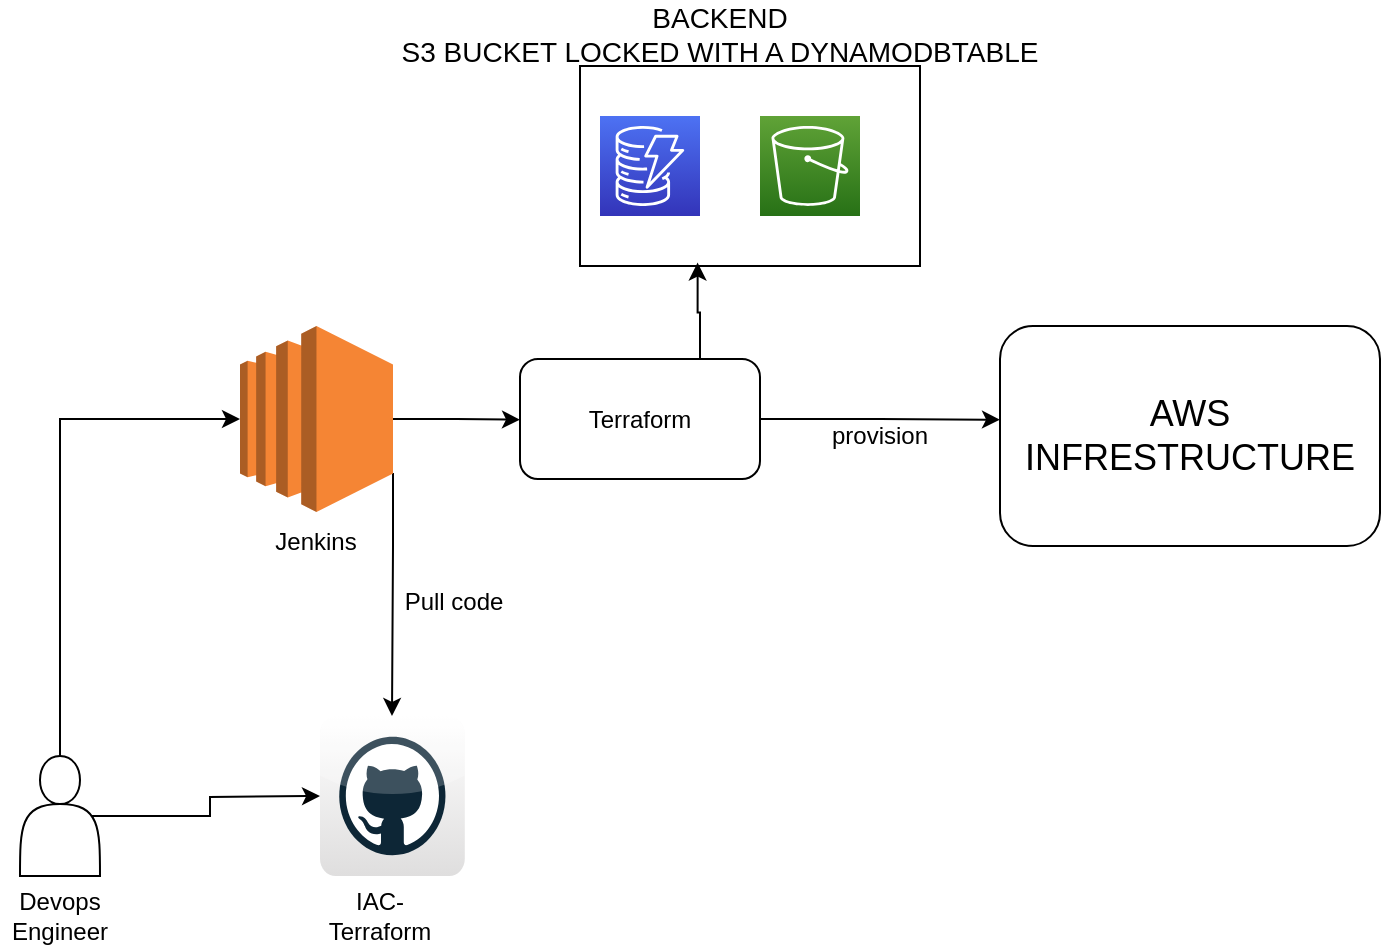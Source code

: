 <mxfile version="21.3.7" type="github">
  <diagram id="C5RBs43oDa-KdzZeNtuy" name="Page-1">
    <mxGraphModel dx="1774" dy="1096" grid="1" gridSize="10" guides="1" tooltips="1" connect="1" arrows="1" fold="1" page="1" pageScale="1" pageWidth="827" pageHeight="1169" math="0" shadow="0">
      <root>
        <mxCell id="WIyWlLk6GJQsqaUBKTNV-0" />
        <mxCell id="WIyWlLk6GJQsqaUBKTNV-1" parent="WIyWlLk6GJQsqaUBKTNV-0" />
        <mxCell id="8Vt_5J74K0emihzSlpB0-21" value="" style="rounded=0;whiteSpace=wrap;html=1;" vertex="1" parent="WIyWlLk6GJQsqaUBKTNV-1">
          <mxGeometry x="360" y="180" width="170" height="100" as="geometry" />
        </mxCell>
        <mxCell id="8Vt_5J74K0emihzSlpB0-13" style="edgeStyle=orthogonalEdgeStyle;rounded=0;orthogonalLoop=1;jettySize=auto;html=1;exitX=0.9;exitY=0.5;exitDx=0;exitDy=0;exitPerimeter=0;entryX=0;entryY=0.5;entryDx=0;entryDy=0;entryPerimeter=0;" edge="1" parent="WIyWlLk6GJQsqaUBKTNV-1" source="8Vt_5J74K0emihzSlpB0-3">
          <mxGeometry relative="1" as="geometry">
            <mxPoint x="230" y="545.0" as="targetPoint" />
          </mxGeometry>
        </mxCell>
        <mxCell id="8Vt_5J74K0emihzSlpB0-17" style="edgeStyle=orthogonalEdgeStyle;rounded=0;orthogonalLoop=1;jettySize=auto;html=1;exitX=0.5;exitY=0;exitDx=0;exitDy=0;entryX=0;entryY=0.5;entryDx=0;entryDy=0;entryPerimeter=0;" edge="1" parent="WIyWlLk6GJQsqaUBKTNV-1" source="8Vt_5J74K0emihzSlpB0-3" target="8Vt_5J74K0emihzSlpB0-14">
          <mxGeometry relative="1" as="geometry" />
        </mxCell>
        <mxCell id="8Vt_5J74K0emihzSlpB0-3" value="" style="shape=actor;whiteSpace=wrap;html=1;" vertex="1" parent="WIyWlLk6GJQsqaUBKTNV-1">
          <mxGeometry x="80" y="525" width="40" height="60" as="geometry" />
        </mxCell>
        <mxCell id="8Vt_5J74K0emihzSlpB0-6" value="" style="sketch=0;points=[[0,0,0],[0.25,0,0],[0.5,0,0],[0.75,0,0],[1,0,0],[0,1,0],[0.25,1,0],[0.5,1,0],[0.75,1,0],[1,1,0],[0,0.25,0],[0,0.5,0],[0,0.75,0],[1,0.25,0],[1,0.5,0],[1,0.75,0]];outlineConnect=0;fontColor=#232F3E;gradientColor=#4D72F3;gradientDirection=north;fillColor=#3334B9;strokeColor=#ffffff;dashed=0;verticalLabelPosition=bottom;verticalAlign=top;align=center;html=1;fontSize=12;fontStyle=0;aspect=fixed;shape=mxgraph.aws4.resourceIcon;resIcon=mxgraph.aws4.dynamodb;" vertex="1" parent="WIyWlLk6GJQsqaUBKTNV-1">
          <mxGeometry x="370" y="205" width="50" height="50" as="geometry" />
        </mxCell>
        <mxCell id="8Vt_5J74K0emihzSlpB0-7" value="" style="sketch=0;points=[[0,0,0],[0.25,0,0],[0.5,0,0],[0.75,0,0],[1,0,0],[0,1,0],[0.25,1,0],[0.5,1,0],[0.75,1,0],[1,1,0],[0,0.25,0],[0,0.5,0],[0,0.75,0],[1,0.25,0],[1,0.5,0],[1,0.75,0]];outlineConnect=0;fontColor=#232F3E;gradientColor=#60A337;gradientDirection=north;fillColor=#277116;strokeColor=#ffffff;dashed=0;verticalLabelPosition=bottom;verticalAlign=top;align=center;html=1;fontSize=12;fontStyle=0;aspect=fixed;shape=mxgraph.aws4.resourceIcon;resIcon=mxgraph.aws4.s3;" vertex="1" parent="WIyWlLk6GJQsqaUBKTNV-1">
          <mxGeometry x="450" y="205" width="50" height="50" as="geometry" />
        </mxCell>
        <mxCell id="8Vt_5J74K0emihzSlpB0-8" value="Devops&lt;br&gt;Engineer" style="text;html=1;strokeColor=none;fillColor=none;align=center;verticalAlign=middle;whiteSpace=wrap;rounded=0;" vertex="1" parent="WIyWlLk6GJQsqaUBKTNV-1">
          <mxGeometry x="70" y="590" width="60" height="30" as="geometry" />
        </mxCell>
        <mxCell id="8Vt_5J74K0emihzSlpB0-10" value="IAC-&lt;br&gt;Terraform" style="text;html=1;strokeColor=none;fillColor=none;align=center;verticalAlign=middle;whiteSpace=wrap;rounded=0;" vertex="1" parent="WIyWlLk6GJQsqaUBKTNV-1">
          <mxGeometry x="230" y="590" width="60" height="30" as="geometry" />
        </mxCell>
        <mxCell id="8Vt_5J74K0emihzSlpB0-11" value="" style="dashed=0;outlineConnect=0;html=1;align=center;labelPosition=center;verticalLabelPosition=bottom;verticalAlign=top;shape=mxgraph.webicons.github;gradientColor=#DFDEDE" vertex="1" parent="WIyWlLk6GJQsqaUBKTNV-1">
          <mxGeometry x="230" y="505" width="72.4" height="80" as="geometry" />
        </mxCell>
        <mxCell id="8Vt_5J74K0emihzSlpB0-18" style="edgeStyle=orthogonalEdgeStyle;rounded=0;orthogonalLoop=1;jettySize=auto;html=1;exitX=1;exitY=0.79;exitDx=0;exitDy=0;exitPerimeter=0;" edge="1" parent="WIyWlLk6GJQsqaUBKTNV-1" source="8Vt_5J74K0emihzSlpB0-14" target="8Vt_5J74K0emihzSlpB0-11">
          <mxGeometry relative="1" as="geometry">
            <Array as="points">
              <mxPoint x="266" y="420" />
              <mxPoint x="266" y="420" />
            </Array>
          </mxGeometry>
        </mxCell>
        <mxCell id="8Vt_5J74K0emihzSlpB0-19" style="edgeStyle=orthogonalEdgeStyle;rounded=0;orthogonalLoop=1;jettySize=auto;html=1;exitX=1;exitY=0.5;exitDx=0;exitDy=0;exitPerimeter=0;" edge="1" parent="WIyWlLk6GJQsqaUBKTNV-1" source="8Vt_5J74K0emihzSlpB0-14">
          <mxGeometry relative="1" as="geometry">
            <mxPoint x="330" y="356.857" as="targetPoint" />
          </mxGeometry>
        </mxCell>
        <mxCell id="8Vt_5J74K0emihzSlpB0-14" value="" style="outlineConnect=0;dashed=0;verticalLabelPosition=bottom;verticalAlign=top;align=center;html=1;shape=mxgraph.aws3.ec2;fillColor=#F58534;gradientColor=none;" vertex="1" parent="WIyWlLk6GJQsqaUBKTNV-1">
          <mxGeometry x="190" y="310" width="76.5" height="93" as="geometry" />
        </mxCell>
        <mxCell id="8Vt_5J74K0emihzSlpB0-15" value="Jenkins" style="text;html=1;strokeColor=none;fillColor=none;align=center;verticalAlign=middle;whiteSpace=wrap;rounded=0;" vertex="1" parent="WIyWlLk6GJQsqaUBKTNV-1">
          <mxGeometry x="198.25" y="403" width="60" height="30" as="geometry" />
        </mxCell>
        <mxCell id="8Vt_5J74K0emihzSlpB0-26" style="edgeStyle=orthogonalEdgeStyle;rounded=0;orthogonalLoop=1;jettySize=auto;html=1;exitX=0.75;exitY=0;exitDx=0;exitDy=0;entryX=0.346;entryY=0.983;entryDx=0;entryDy=0;entryPerimeter=0;" edge="1" parent="WIyWlLk6GJQsqaUBKTNV-1" source="8Vt_5J74K0emihzSlpB0-20" target="8Vt_5J74K0emihzSlpB0-21">
          <mxGeometry relative="1" as="geometry" />
        </mxCell>
        <mxCell id="8Vt_5J74K0emihzSlpB0-27" style="edgeStyle=orthogonalEdgeStyle;rounded=0;orthogonalLoop=1;jettySize=auto;html=1;exitX=1;exitY=0.5;exitDx=0;exitDy=0;" edge="1" parent="WIyWlLk6GJQsqaUBKTNV-1" source="8Vt_5J74K0emihzSlpB0-20">
          <mxGeometry relative="1" as="geometry">
            <mxPoint x="570" y="356.857" as="targetPoint" />
          </mxGeometry>
        </mxCell>
        <mxCell id="8Vt_5J74K0emihzSlpB0-20" value="Terraform" style="rounded=1;whiteSpace=wrap;html=1;" vertex="1" parent="WIyWlLk6GJQsqaUBKTNV-1">
          <mxGeometry x="330" y="326.5" width="120" height="60" as="geometry" />
        </mxCell>
        <mxCell id="8Vt_5J74K0emihzSlpB0-29" value="&lt;font style=&quot;font-size: 18px;&quot;&gt;AWS&lt;br&gt;INFRESTRUCTURE&lt;/font&gt;" style="rounded=1;whiteSpace=wrap;html=1;" vertex="1" parent="WIyWlLk6GJQsqaUBKTNV-1">
          <mxGeometry x="570" y="310" width="190" height="110" as="geometry" />
        </mxCell>
        <mxCell id="8Vt_5J74K0emihzSlpB0-30" value="&lt;font style=&quot;font-size: 14px;&quot;&gt;BACKEND&lt;br&gt;S3 BUCKET LOCKED WITH A DYNAMODBTABLE&lt;/font&gt;" style="text;html=1;strokeColor=none;fillColor=none;align=center;verticalAlign=middle;whiteSpace=wrap;rounded=0;" vertex="1" parent="WIyWlLk6GJQsqaUBKTNV-1">
          <mxGeometry x="260" y="149" width="340" height="30" as="geometry" />
        </mxCell>
        <mxCell id="8Vt_5J74K0emihzSlpB0-31" value="provision" style="text;html=1;strokeColor=none;fillColor=none;align=center;verticalAlign=middle;whiteSpace=wrap;rounded=0;" vertex="1" parent="WIyWlLk6GJQsqaUBKTNV-1">
          <mxGeometry x="480" y="350" width="60" height="30" as="geometry" />
        </mxCell>
        <mxCell id="8Vt_5J74K0emihzSlpB0-33" value="Pull code" style="text;html=1;strokeColor=none;fillColor=none;align=center;verticalAlign=middle;whiteSpace=wrap;rounded=0;" vertex="1" parent="WIyWlLk6GJQsqaUBKTNV-1">
          <mxGeometry x="266.5" y="433" width="60" height="30" as="geometry" />
        </mxCell>
      </root>
    </mxGraphModel>
  </diagram>
</mxfile>
